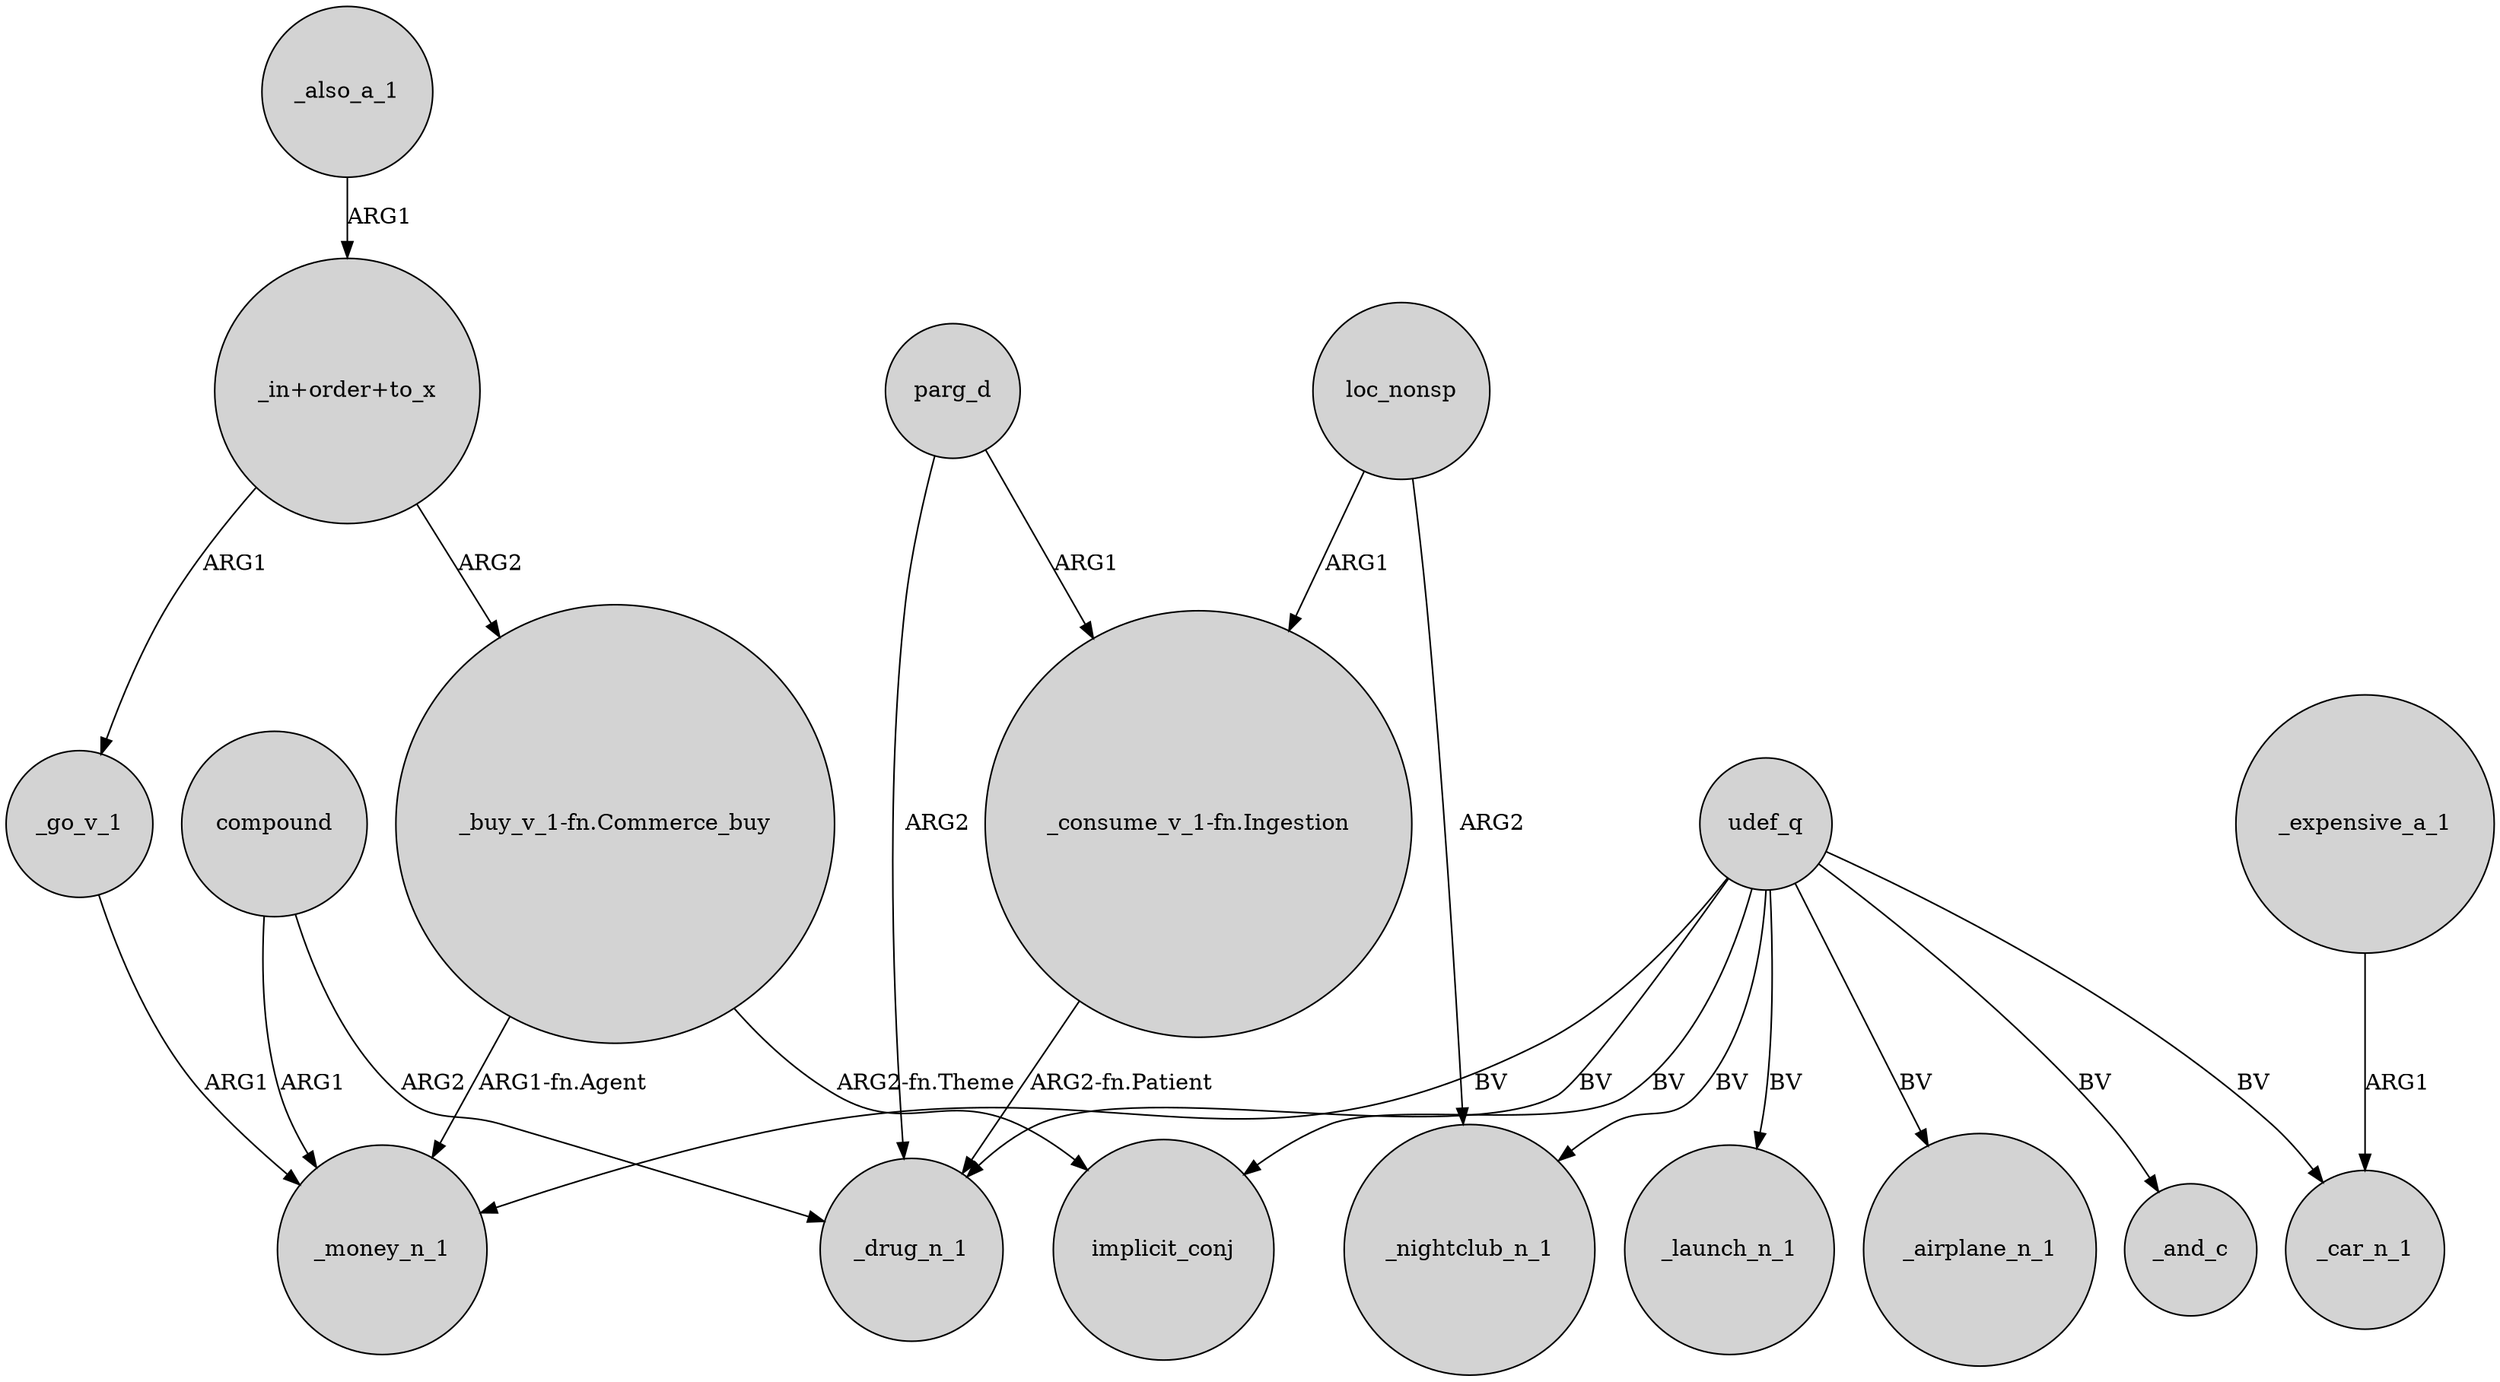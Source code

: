digraph {
	node [shape=circle style=filled]
	_also_a_1 -> "_in+order+to_x" [label=ARG1]
	udef_q -> _money_n_1 [label=BV]
	_go_v_1 -> _money_n_1 [label=ARG1]
	"_in+order+to_x" -> "_buy_v_1-fn.Commerce_buy" [label=ARG2]
	"_buy_v_1-fn.Commerce_buy" -> _money_n_1 [label="ARG1-fn.Agent"]
	parg_d -> _drug_n_1 [label=ARG2]
	loc_nonsp -> _nightclub_n_1 [label=ARG2]
	udef_q -> implicit_conj [label=BV]
	"_consume_v_1-fn.Ingestion" -> _drug_n_1 [label="ARG2-fn.Patient"]
	udef_q -> _drug_n_1 [label=BV]
	compound -> _money_n_1 [label=ARG1]
	udef_q -> _nightclub_n_1 [label=BV]
	"_in+order+to_x" -> _go_v_1 [label=ARG1]
	loc_nonsp -> "_consume_v_1-fn.Ingestion" [label=ARG1]
	parg_d -> "_consume_v_1-fn.Ingestion" [label=ARG1]
	udef_q -> _launch_n_1 [label=BV]
	compound -> _drug_n_1 [label=ARG2]
	udef_q -> _airplane_n_1 [label=BV]
	udef_q -> _car_n_1 [label=BV]
	"_buy_v_1-fn.Commerce_buy" -> implicit_conj [label="ARG2-fn.Theme"]
	udef_q -> _and_c [label=BV]
	_expensive_a_1 -> _car_n_1 [label=ARG1]
}
